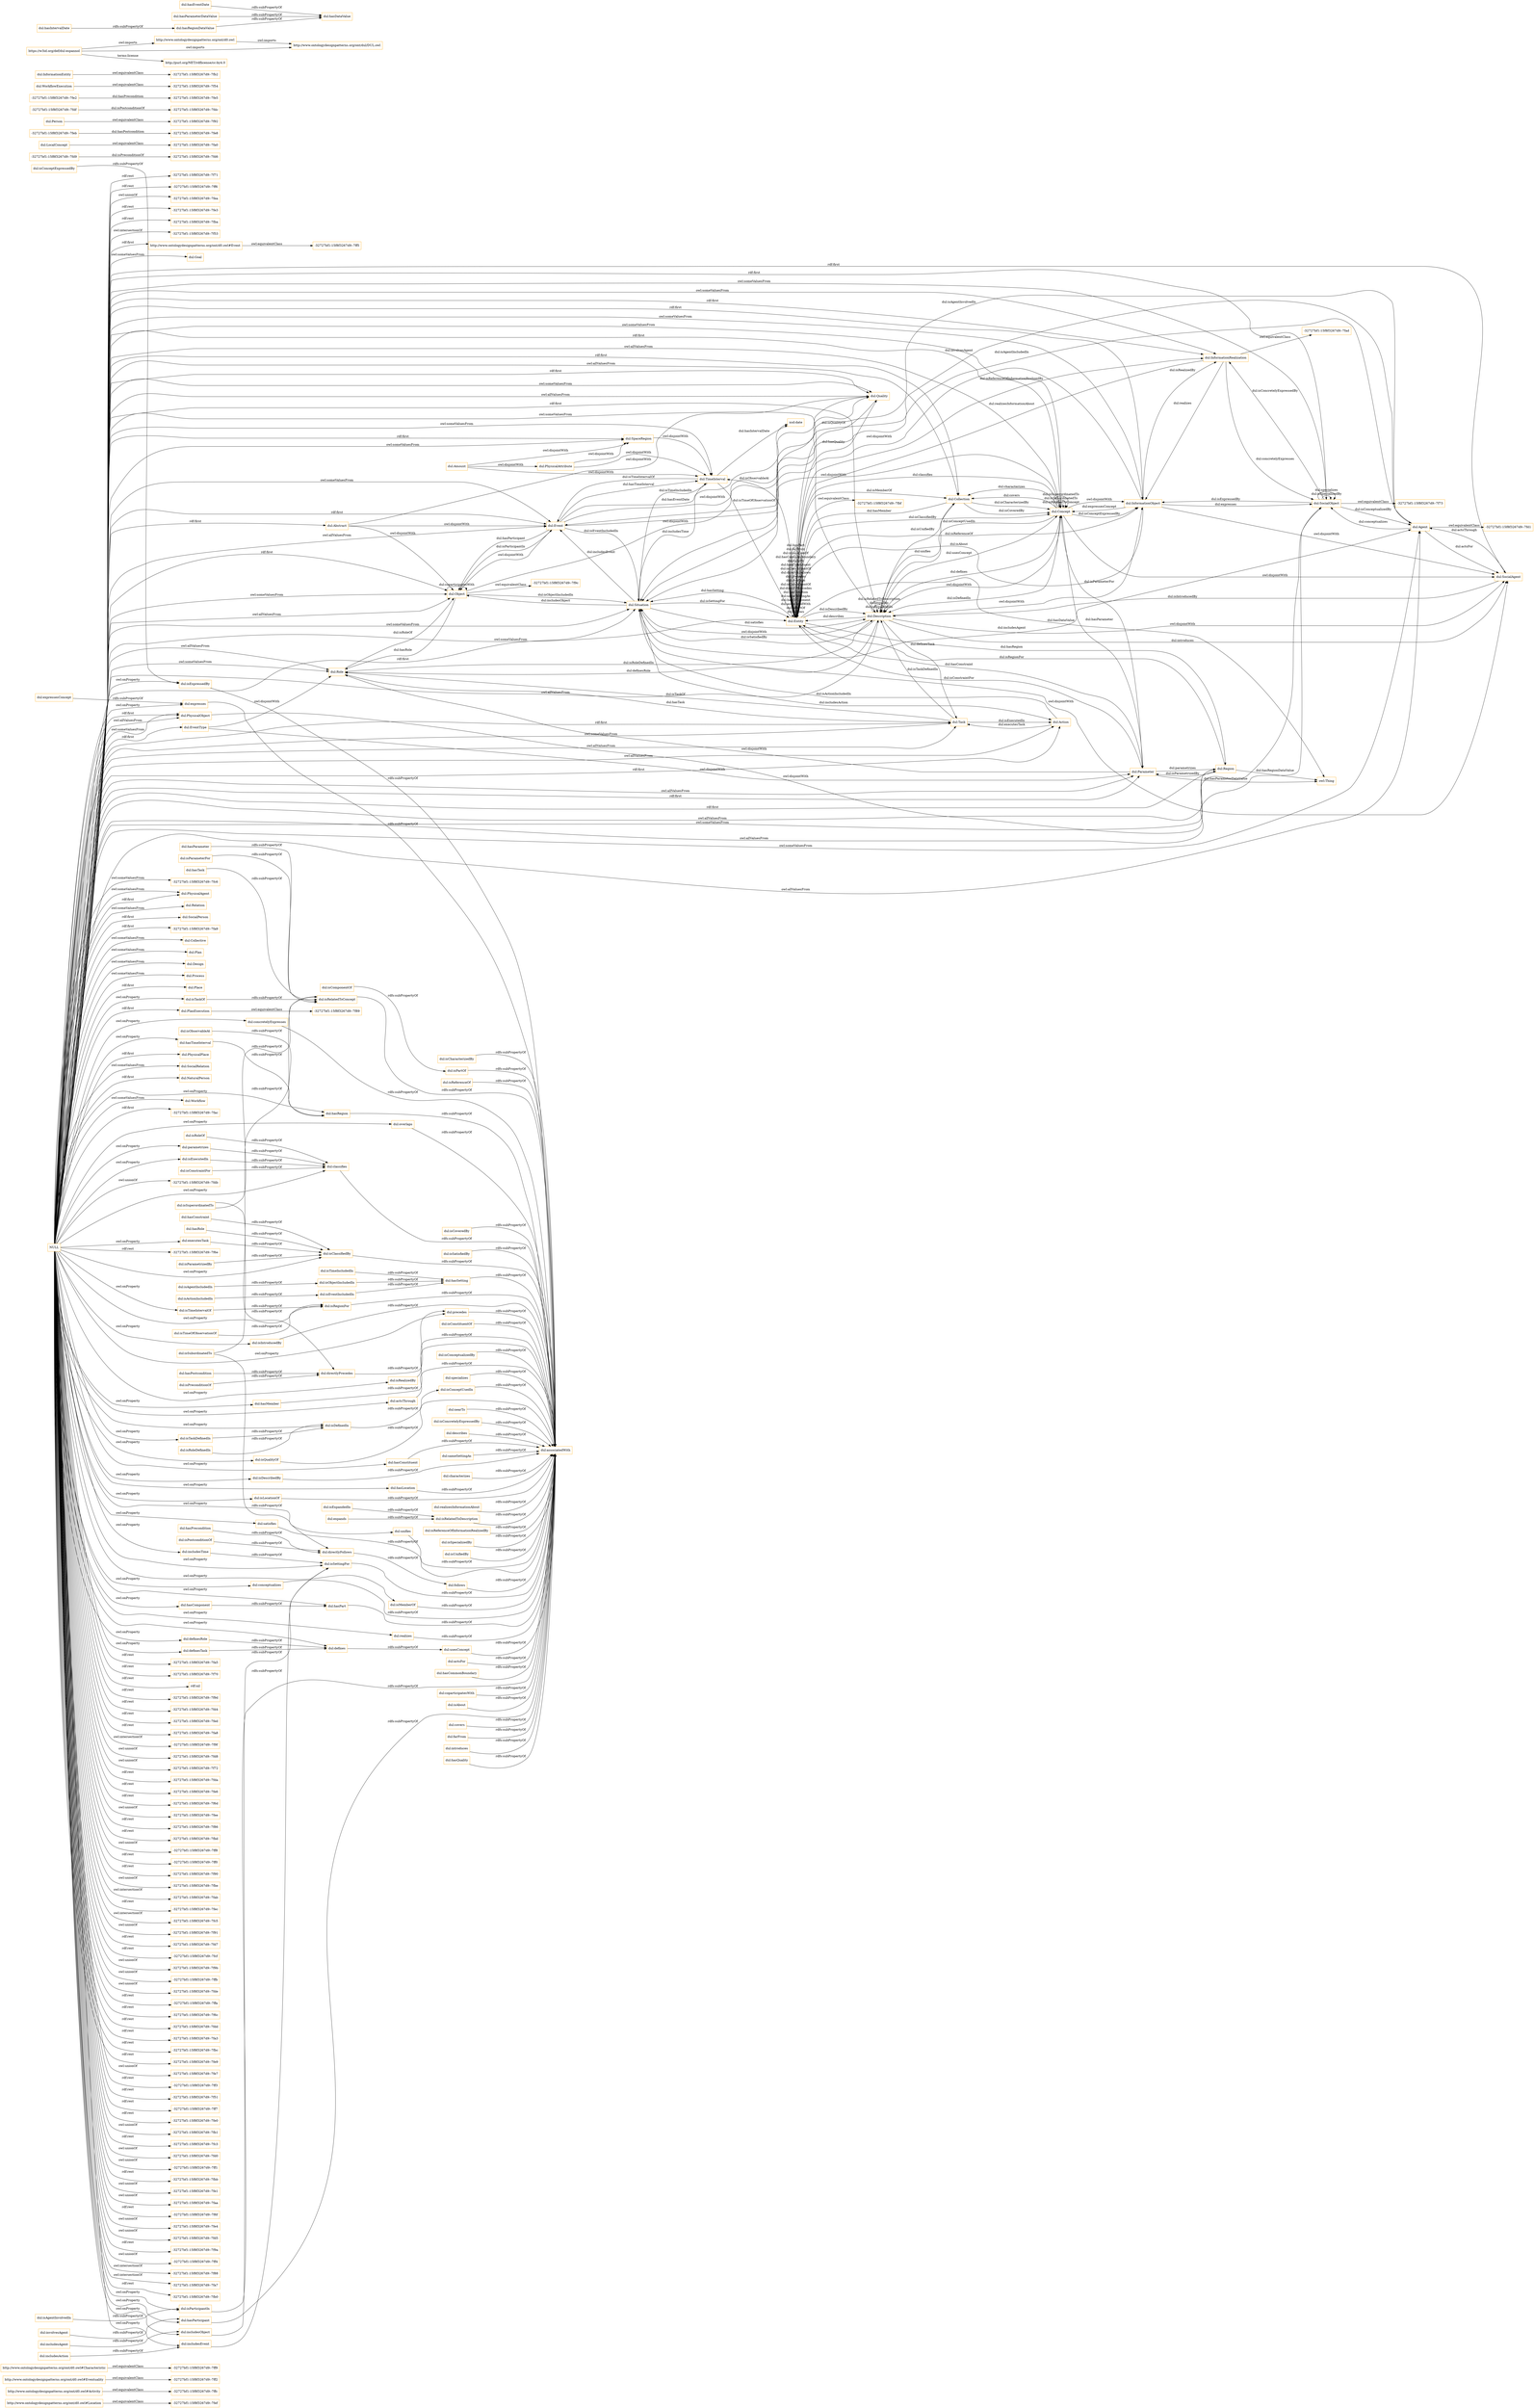 digraph ar2dtool_diagram { 
rankdir=LR;
size="1501"
node [shape = rectangle, color="orange"]; "http://www.ontologydesignpatterns.org/ont/d0.owl#Location" "-32727bf1:15f8f3267d9:-7ffc" "-32727bf1:15f8f3267d9:-7ff2" "-32727bf1:15f8f3267d9:-7ff9" "http://www.ontologydesignpatterns.org/ont/d0.owl#Activity" "http://www.ontologydesignpatterns.org/ont/d0.owl#Eventuality" "-32727bf1:15f8f3267d9:-7ff5" "http://www.ontologydesignpatterns.org/ont/d0.owl#Characteristic" "http://www.ontologydesignpatterns.org/ont/d0.owl#Event" "-32727bf1:15f8f3267d9:-7fef" "dul:Goal" "dul:EventType" "dul:Object" "-32727bf1:15f8f3267d9:-7fc6" "-32727bf1:15f8f3267d9:-7fd9" "dul:Description" "dul:PhysicalAgent" "-32727bf1:15f8f3267d9:-7f73" "-32727bf1:15f8f3267d9:-7f9c" "dul:Relation" "dul:Role" "dul:Entity" "dul:Situation" "-32727bf1:15f8f3267d9:-7fa0" "dul:Abstract" "-32727bf1:15f8f3267d9:-7fe8" "dul:SocialPerson" "-32727bf1:15f8f3267d9:-7fa9" "dul:Collective" "dul:Amount" "dul:Plan" "dul:Design" "-32727bf1:15f8f3267d9:-7fd6" "dul:Process" "dul:Task" "dul:Place" "dul:Quality" "dul:Action" "dul:SocialAgent" "dul:PlanExecution" "-32727bf1:15f8f3267d9:-7f92" "dul:Agent" "-32727bf1:15f8f3267d9:-7fdf" "-32727bf1:15f8f3267d9:-7fe5" "dul:Parameter" "dul:WorkflowExecution" "dul:SocialObject" "dul:PhysicalPlace" "dul:Concept" "dul:SocialRelation" "dul:Event" "dul:TimeInterval" "-32727bf1:15f8f3267d9:-7f54" "dul:Person" "dul:SpaceRegion" "dul:PhysicalObject" "-32727bf1:15f8f3267d9:-7feb" "-32727bf1:15f8f3267d9:-7fd1" "owl:Thing" "dul:InformationRealization" "dul:PhysicalAttribute" "dul:NaturalPerson" "-32727bf1:15f8f3267d9:-7f89" "-32727bf1:15f8f3267d9:-7fad" "dul:Workflow" "dul:InformationObject" "-32727bf1:15f8f3267d9:-7fbf" "dul:Collection" "dul:Region" "dul:InformationEntity" "-32727bf1:15f8f3267d9:-7fe2" "-32727bf1:15f8f3267d9:-7fac" "-32727bf1:15f8f3267d9:-7fb2" "dul:LocalConcept" "-32727bf1:15f8f3267d9:-7fdc" ; /*classes style*/
	"dul:isRelatedToConcept" -> "dul:associatedWith" [ label = "rdfs:subPropertyOf" ];
	"dul:concretelyExpresses" -> "dul:associatedWith" [ label = "rdfs:subPropertyOf" ];
	"dul:hasRegion" -> "dul:associatedWith" [ label = "rdfs:subPropertyOf" ];
	"dul:includesEvent" -> "dul:isSettingFor" [ label = "rdfs:subPropertyOf" ];
	"dul:overlaps" -> "dul:associatedWith" [ label = "rdfs:subPropertyOf" ];
	"dul:isConstraintFor" -> "dul:classifies" [ label = "rdfs:subPropertyOf" ];
	"dul:isRegionFor" -> "dul:associatedWith" [ label = "rdfs:subPropertyOf" ];
	"dul:isCoveredBy" -> "dul:associatedWith" [ label = "rdfs:subPropertyOf" ];
	"dul:PhysicalAttribute" -> "dul:TimeInterval" [ label = "owl:disjointWith" ];
	"dul:PhysicalAttribute" -> "dul:SpaceRegion" [ label = "owl:disjointWith" ];
	"dul:hasConstraint" -> "dul:isClassifiedBy" [ label = "rdfs:subPropertyOf" ];
	"dul:isSettingFor" -> "dul:associatedWith" [ label = "rdfs:subPropertyOf" ];
	"dul:isSatisfiedBy" -> "dul:associatedWith" [ label = "rdfs:subPropertyOf" ];
	"dul:isIntroducedBy" -> "dul:associatedWith" [ label = "rdfs:subPropertyOf" ];
	"dul:Description" -> "dul:SocialAgent" [ label = "owl:disjointWith" ];
	"dul:Description" -> "dul:Situation" [ label = "owl:disjointWith" ];
	"dul:Description" -> "dul:InformationObject" [ label = "owl:disjointWith" ];
	"dul:Concept" -> "dul:InformationObject" [ label = "owl:disjointWith" ];
	"dul:Concept" -> "dul:Description" [ label = "owl:disjointWith" ];
	"dul:Concept" -> "dul:Situation" [ label = "owl:disjointWith" ];
	"dul:Concept" -> "dul:SocialAgent" [ label = "owl:disjointWith" ];
	"dul:Object" -> "dul:Quality" [ label = "owl:disjointWith" ];
	"dul:Object" -> "-32727bf1:15f8f3267d9:-7f9c" [ label = "owl:equivalentClass" ];
	"dul:isConceptExpressedBy" -> "dul:isExpressedBy" [ label = "rdfs:subPropertyOf" ];
	"dul:isParameterFor" -> "dul:isRelatedToConcept" [ label = "rdfs:subPropertyOf" ];
	"dul:isRealizedBy" -> "dul:associatedWith" [ label = "rdfs:subPropertyOf" ];
	"dul:isRoleOf" -> "dul:classifies" [ label = "rdfs:subPropertyOf" ];
	"http://www.ontologydesignpatterns.org/ont/d0.owl" -> "http://www.ontologydesignpatterns.org/ont/dul/DUL.owl" [ label = "owl:imports" ];
	"dul:hasMember" -> "dul:associatedWith" [ label = "rdfs:subPropertyOf" ];
	"dul:expresses" -> "dul:associatedWith" [ label = "rdfs:subPropertyOf" ];
	"dul:includesAction" -> "dul:includesEvent" [ label = "rdfs:subPropertyOf" ];
	"dul:isRoleDefinedIn" -> "dul:isDefinedIn" [ label = "rdfs:subPropertyOf" ];
	"dul:isActionIncludedIn" -> "dul:isEventIncludedIn" [ label = "rdfs:subPropertyOf" ];
	"dul:InformationObject" -> "dul:SocialAgent" [ label = "owl:disjointWith" ];
	"dul:InformationObject" -> "dul:Situation" [ label = "owl:disjointWith" ];
	"dul:hasPostcondition" -> "dul:directlyPrecedes" [ label = "rdfs:subPropertyOf" ];
	"dul:WorkflowExecution" -> "-32727bf1:15f8f3267d9:-7f54" [ label = "owl:equivalentClass" ];
	"dul:isConstituentOf" -> "dul:associatedWith" [ label = "rdfs:subPropertyOf" ];
	"dul:SocialObject" -> "-32727bf1:15f8f3267d9:-7f73" [ label = "owl:equivalentClass" ];
	"dul:actsThrough" -> "dul:associatedWith" [ label = "rdfs:subPropertyOf" ];
	"http://www.ontologydesignpatterns.org/ont/d0.owl#Event" -> "-32727bf1:15f8f3267d9:-7ff5" [ label = "owl:equivalentClass" ];
	"dul:isEventIncludedIn" -> "dul:hasSetting" [ label = "rdfs:subPropertyOf" ];
	"dul:Parameter" -> "dul:Role" [ label = "owl:disjointWith" ];
	"dul:InformationRealization" -> "-32727bf1:15f8f3267d9:-7fad" [ label = "owl:equivalentClass" ];
	"dul:isConceptualizedBy" -> "dul:associatedWith" [ label = "rdfs:subPropertyOf" ];
	"dul:precedes" -> "dul:associatedWith" [ label = "rdfs:subPropertyOf" ];
	"dul:isPreconditionOf" -> "dul:directlyPrecedes" [ label = "rdfs:subPropertyOf" ];
	"dul:specializes" -> "dul:associatedWith" [ label = "rdfs:subPropertyOf" ];
	"dul:isDefinedIn" -> "dul:isConceptUsedIn" [ label = "rdfs:subPropertyOf" ];
	"dul:nearTo" -> "dul:associatedWith" [ label = "rdfs:subPropertyOf" ];
	"dul:Event" -> "dul:Quality" [ label = "owl:disjointWith" ];
	"dul:Event" -> "dul:Object" [ label = "owl:disjointWith" ];
	"dul:hasRole" -> "dul:isClassifiedBy" [ label = "rdfs:subPropertyOf" ];
	"dul:isExpressedBy" -> "dul:associatedWith" [ label = "rdfs:subPropertyOf" ];
	"dul:PhysicalObject" -> "dul:SocialObject" [ label = "owl:disjointWith" ];
	"dul:isConcretelyExpressedBy" -> "dul:associatedWith" [ label = "rdfs:subPropertyOf" ];
	"dul:describes" -> "dul:associatedWith" [ label = "rdfs:subPropertyOf" ];
	"dul:isQualityOf" -> "dul:associatedWith" [ label = "rdfs:subPropertyOf" ];
	"dul:sameSettingAs" -> "dul:associatedWith" [ label = "rdfs:subPropertyOf" ];
	"dul:hasConstituent" -> "dul:associatedWith" [ label = "rdfs:subPropertyOf" ];
	"dul:Situation" -> "dul:SocialAgent" [ label = "owl:disjointWith" ];
	"dul:characterizes" -> "dul:associatedWith" [ label = "rdfs:subPropertyOf" ];
	"dul:EventType" -> "dul:Role" [ label = "owl:disjointWith" ];
	"dul:EventType" -> "dul:Parameter" [ label = "owl:disjointWith" ];
	"dul:hasTask" -> "dul:isRelatedToConcept" [ label = "rdfs:subPropertyOf" ];
	"dul:directlyPrecedes" -> "dul:precedes" [ label = "rdfs:subPropertyOf" ];
	"dul:isTaskOf" -> "dul:isRelatedToConcept" [ label = "rdfs:subPropertyOf" ];
	"dul:isDescribedBy" -> "dul:associatedWith" [ label = "rdfs:subPropertyOf" ];
	"http://www.ontologydesignpatterns.org/ont/d0.owl#Eventuality" -> "-32727bf1:15f8f3267d9:-7ff2" [ label = "owl:equivalentClass" ];
	"dul:isParticipantIn" -> "dul:associatedWith" [ label = "rdfs:subPropertyOf" ];
	"http://www.ontologydesignpatterns.org/ont/d0.owl#Characteristic" -> "-32727bf1:15f8f3267d9:-7ff9" [ label = "owl:equivalentClass" ];
	"dul:realizesInformationAbout" -> "dul:associatedWith" [ label = "rdfs:subPropertyOf" ];
	"dul:isSuperordinatedTo" -> "dul:isRelatedToConcept" [ label = "rdfs:subPropertyOf" ];
	"dul:isSuperordinatedTo" -> "dul:directlyPrecedes" [ label = "rdfs:subPropertyOf" ];
	"dul:isRelatedToDescription" -> "dul:associatedWith" [ label = "rdfs:subPropertyOf" ];
	"dul:Person" -> "-32727bf1:15f8f3267d9:-7f92" [ label = "owl:equivalentClass" ];
	"dul:isReferenceOfInformationRealizedBy" -> "dul:associatedWith" [ label = "rdfs:subPropertyOf" ];
	"dul:isSpecializedBy" -> "dul:associatedWith" [ label = "rdfs:subPropertyOf" ];
	"dul:isUnifiedBy" -> "dul:associatedWith" [ label = "rdfs:subPropertyOf" ];
	"dul:hasSetting" -> "dul:associatedWith" [ label = "rdfs:subPropertyOf" ];
	"dul:involvesAgent" -> "dul:hasParticipant" [ label = "rdfs:subPropertyOf" ];
	"dul:isTimeIncludedIn" -> "dul:hasSetting" [ label = "rdfs:subPropertyOf" ];
	"dul:isPostconditionOf" -> "dul:directlyFollows" [ label = "rdfs:subPropertyOf" ];
	"dul:PlanExecution" -> "-32727bf1:15f8f3267d9:-7f89" [ label = "owl:equivalentClass" ];
	"NULL" -> "dul:Parameter" [ label = "owl:allValuesFrom" ];
	"NULL" -> "-32727bf1:15f8f3267d9:-7fa5" [ label = "rdf:rest" ];
	"NULL" -> "dul:Situation" [ label = "owl:someValuesFrom" ];
	"NULL" -> "-32727bf1:15f8f3267d9:-7f70" [ label = "rdf:rest" ];
	"NULL" -> "dul:Parameter" [ label = "rdf:first" ];
	"NULL" -> "rdf:nil" [ label = "rdf:rest" ];
	"NULL" -> "dul:InformationObject" [ label = "rdf:first" ];
	"NULL" -> "dul:concretelyExpresses" [ label = "owl:onProperty" ];
	"NULL" -> "dul:PhysicalObject" [ label = "owl:allValuesFrom" ];
	"NULL" -> "dul:isTaskOf" [ label = "owl:onProperty" ];
	"NULL" -> "-32727bf1:15f8f3267d9:-7f9d" [ label = "rdf:rest" ];
	"NULL" -> "dul:Task" [ label = "owl:allValuesFrom" ];
	"NULL" -> "-32727bf1:15f8f3267d9:-7fd4" [ label = "rdf:rest" ];
	"NULL" -> "-32727bf1:15f8f3267d9:-7fed" [ label = "rdf:rest" ];
	"NULL" -> "dul:Region" [ label = "owl:allValuesFrom" ];
	"NULL" -> "dul:isParticipantIn" [ label = "owl:onProperty" ];
	"NULL" -> "dul:PlanExecution" [ label = "rdf:first" ];
	"NULL" -> "-32727bf1:15f8f3267d9:-7fa8" [ label = "rdf:rest" ];
	"NULL" -> "-32727bf1:15f8f3267d9:-7f9f" [ label = "owl:intersectionOf" ];
	"NULL" -> "-32727bf1:15f8f3267d9:-7fd8" [ label = "owl:unionOf" ];
	"NULL" -> "dul:Agent" [ label = "owl:someValuesFrom" ];
	"NULL" -> "-32727bf1:15f8f3267d9:-7f72" [ label = "owl:unionOf" ];
	"NULL" -> "dul:isTaskDefinedIn" [ label = "owl:onProperty" ];
	"NULL" -> "dul:definesRole" [ label = "owl:onProperty" ];
	"NULL" -> "dul:overlaps" [ label = "owl:onProperty" ];
	"NULL" -> "dul:PhysicalAgent" [ label = "rdf:first" ];
	"NULL" -> "dul:hasLocation" [ label = "owl:onProperty" ];
	"NULL" -> "dul:Plan" [ label = "owl:someValuesFrom" ];
	"NULL" -> "dul:Workflow" [ label = "owl:someValuesFrom" ];
	"NULL" -> "dul:Collection" [ label = "owl:allValuesFrom" ];
	"NULL" -> "-32727bf1:15f8f3267d9:-7fda" [ label = "rdf:rest" ];
	"NULL" -> "dul:definesTask" [ label = "owl:onProperty" ];
	"NULL" -> "-32727bf1:15f8f3267d9:-7fe6" [ label = "rdf:rest" ];
	"NULL" -> "dul:Collective" [ label = "owl:someValuesFrom" ];
	"NULL" -> "dul:parametrizes" [ label = "owl:onProperty" ];
	"NULL" -> "dul:isLocationOf" [ label = "owl:onProperty" ];
	"NULL" -> "-32727bf1:15f8f3267d9:-7f6d" [ label = "rdf:rest" ];
	"NULL" -> "dul:Place" [ label = "rdf:first" ];
	"NULL" -> "-32727bf1:15f8f3267d9:-7fee" [ label = "owl:unionOf" ];
	"NULL" -> "-32727bf1:15f8f3267d9:-7f86" [ label = "rdf:rest" ];
	"NULL" -> "-32727bf1:15f8f3267d9:-7fbd" [ label = "rdf:rest" ];
	"NULL" -> "dul:Situation" [ label = "rdf:first" ];
	"NULL" -> "dul:SocialObject" [ label = "owl:allValuesFrom" ];
	"NULL" -> "-32727bf1:15f8f3267d9:-7ff8" [ label = "owl:unionOf" ];
	"NULL" -> "dul:NaturalPerson" [ label = "rdf:first" ];
	"NULL" -> "-32727bf1:15f8f3267d9:-7ff0" [ label = "rdf:rest" ];
	"NULL" -> "dul:isExpressedBy" [ label = "owl:onProperty" ];
	"NULL" -> "dul:SocialObject" [ label = "rdf:first" ];
	"NULL" -> "dul:Event" [ label = "rdf:first" ];
	"NULL" -> "dul:Quality" [ label = "owl:someValuesFrom" ];
	"NULL" -> "-32727bf1:15f8f3267d9:-7f90" [ label = "rdf:rest" ];
	"NULL" -> "-32727bf1:15f8f3267d9:-7fbe" [ label = "owl:unionOf" ];
	"NULL" -> "dul:Relation" [ label = "owl:someValuesFrom" ];
	"NULL" -> "-32727bf1:15f8f3267d9:-7fab" [ label = "owl:intersectionOf" ];
	"NULL" -> "dul:Role" [ label = "owl:allValuesFrom" ];
	"NULL" -> "-32727bf1:15f8f3267d9:-7fec" [ label = "rdf:rest" ];
	"NULL" -> "-32727bf1:15f8f3267d9:-7fc5" [ label = "owl:intersectionOf" ];
	"NULL" -> "dul:Action" [ label = "owl:allValuesFrom" ];
	"NULL" -> "dul:InformationRealization" [ label = "rdf:first" ];
	"NULL" -> "dul:Description" [ label = "owl:someValuesFrom" ];
	"NULL" -> "dul:SocialObject" [ label = "owl:someValuesFrom" ];
	"NULL" -> "-32727bf1:15f8f3267d9:-7f91" [ label = "owl:unionOf" ];
	"NULL" -> "-32727bf1:15f8f3267d9:-7fd7" [ label = "rdf:rest" ];
	"NULL" -> "-32727bf1:15f8f3267d9:-7fcf" [ label = "rdf:rest" ];
	"NULL" -> "-32727bf1:15f8f3267d9:-7f9b" [ label = "owl:unionOf" ];
	"NULL" -> "-32727bf1:15f8f3267d9:-7ffb" [ label = "owl:unionOf" ];
	"NULL" -> "dul:SocialRelation" [ label = "owl:someValuesFrom" ];
	"NULL" -> "dul:executesTask" [ label = "owl:onProperty" ];
	"NULL" -> "-32727bf1:15f8f3267d9:-7fde" [ label = "owl:unionOf" ];
	"NULL" -> "dul:includesObject" [ label = "owl:onProperty" ];
	"NULL" -> "-32727bf1:15f8f3267d9:-7ffa" [ label = "rdf:rest" ];
	"NULL" -> "dul:Abstract" [ label = "rdf:first" ];
	"NULL" -> "dul:Object" [ label = "owl:allValuesFrom" ];
	"NULL" -> "dul:hasComponent" [ label = "owl:onProperty" ];
	"NULL" -> "dul:unifies" [ label = "owl:onProperty" ];
	"NULL" -> "dul:defines" [ label = "owl:onProperty" ];
	"NULL" -> "dul:Task" [ label = "rdf:first" ];
	"NULL" -> "-32727bf1:15f8f3267d9:-7f6c" [ label = "rdf:rest" ];
	"NULL" -> "-32727bf1:15f8f3267d9:-7fdd" [ label = "rdf:rest" ];
	"NULL" -> "-32727bf1:15f8f3267d9:-7fa3" [ label = "rdf:rest" ];
	"NULL" -> "-32727bf1:15f8f3267d9:-7fbc" [ label = "rdf:rest" ];
	"NULL" -> "dul:Quality" [ label = "owl:allValuesFrom" ];
	"NULL" -> "dul:isDescribedBy" [ label = "owl:onProperty" ];
	"NULL" -> "-32727bf1:15f8f3267d9:-7fe9" [ label = "rdf:rest" ];
	"NULL" -> "dul:hasRegion" [ label = "owl:onProperty" ];
	"NULL" -> "dul:TimeInterval" [ label = "owl:someValuesFrom" ];
	"NULL" -> "-32727bf1:15f8f3267d9:-7fe7" [ label = "owl:unionOf" ];
	"NULL" -> "dul:expresses" [ label = "owl:onProperty" ];
	"NULL" -> "-32727bf1:15f8f3267d9:-7ff3" [ label = "rdf:rest" ];
	"NULL" -> "dul:Description" [ label = "owl:allValuesFrom" ];
	"NULL" -> "-32727bf1:15f8f3267d9:-7fc6" [ label = "owl:someValuesFrom" ];
	"NULL" -> "dul:Design" [ label = "owl:someValuesFrom" ];
	"NULL" -> "dul:satisfies" [ label = "owl:onProperty" ];
	"NULL" -> "dul:Concept" [ label = "rdf:first" ];
	"NULL" -> "dul:SocialPerson" [ label = "rdf:first" ];
	"NULL" -> "dul:PhysicalAgent" [ label = "owl:someValuesFrom" ];
	"NULL" -> "dul:Quality" [ label = "rdf:first" ];
	"NULL" -> "dul:hasConstituent" [ label = "owl:onProperty" ];
	"NULL" -> "-32727bf1:15f8f3267d9:-7f51" [ label = "rdf:rest" ];
	"NULL" -> "dul:Concept" [ label = "owl:allValuesFrom" ];
	"NULL" -> "-32727bf1:15f8f3267d9:-7ff7" [ label = "rdf:rest" ];
	"NULL" -> "-32727bf1:15f8f3267d9:-7fa9" [ label = "rdf:first" ];
	"NULL" -> "dul:hasParticipant" [ label = "owl:onProperty" ];
	"NULL" -> "dul:includesEvent" [ label = "owl:onProperty" ];
	"NULL" -> "dul:includesTime" [ label = "owl:onProperty" ];
	"NULL" -> "-32727bf1:15f8f3267d9:-7fe0" [ label = "rdf:rest" ];
	"NULL" -> "dul:Object" [ label = "rdf:first" ];
	"NULL" -> "dul:isMemberOf" [ label = "owl:onProperty" ];
	"NULL" -> "-32727bf1:15f8f3267d9:-7fb1" [ label = "owl:unionOf" ];
	"NULL" -> "dul:isQualityOf" [ label = "owl:onProperty" ];
	"NULL" -> "dul:Task" [ label = "owl:someValuesFrom" ];
	"NULL" -> "dul:Action" [ label = "rdf:first" ];
	"NULL" -> "-32727bf1:15f8f3267d9:-7fc3" [ label = "rdf:rest" ];
	"NULL" -> "dul:InformationObject" [ label = "owl:someValuesFrom" ];
	"NULL" -> "-32727bf1:15f8f3267d9:-7fd0" [ label = "owl:unionOf" ];
	"NULL" -> "dul:Region" [ label = "owl:someValuesFrom" ];
	"NULL" -> "dul:isDefinedIn" [ label = "owl:onProperty" ];
	"NULL" -> "-32727bf1:15f8f3267d9:-7ff1" [ label = "owl:unionOf" ];
	"NULL" -> "-32727bf1:15f8f3267d9:-7fbb" [ label = "rdf:rest" ];
	"NULL" -> "dul:isTimeIntervalOf" [ label = "owl:onProperty" ];
	"NULL" -> "-32727bf1:15f8f3267d9:-7fe1" [ label = "owl:unionOf" ];
	"NULL" -> "-32727bf1:15f8f3267d9:-7faa" [ label = "owl:unionOf" ];
	"NULL" -> "http://www.ontologydesignpatterns.org/ont/d0.owl#Event" [ label = "rdf:first" ];
	"NULL" -> "dul:Region" [ label = "rdf:first" ];
	"NULL" -> "-32727bf1:15f8f3267d9:-7f6f" [ label = "rdf:rest" ];
	"NULL" -> "-32727bf1:15f8f3267d9:-7fe4" [ label = "owl:unionOf" ];
	"NULL" -> "-32727bf1:15f8f3267d9:-7fd5" [ label = "owl:unionOf" ];
	"NULL" -> "dul:PhysicalObject" [ label = "owl:someValuesFrom" ];
	"NULL" -> "dul:Object" [ label = "owl:someValuesFrom" ];
	"NULL" -> "dul:actsThrough" [ label = "owl:onProperty" ];
	"NULL" -> "-32727bf1:15f8f3267d9:-7f9a" [ label = "rdf:rest" ];
	"NULL" -> "-32727bf1:15f8f3267d9:-7ff4" [ label = "owl:unionOf" ];
	"NULL" -> "dul:PhysicalPlace" [ label = "rdf:first" ];
	"NULL" -> "dul:isRegionFor" [ label = "owl:onProperty" ];
	"NULL" -> "dul:conceptualizes" [ label = "owl:onProperty" ];
	"NULL" -> "dul:EventType" [ label = "rdf:first" ];
	"NULL" -> "dul:hasTimeInterval" [ label = "owl:onProperty" ];
	"NULL" -> "-32727bf1:15f8f3267d9:-7f88" [ label = "owl:intersectionOf" ];
	"NULL" -> "-32727bf1:15f8f3267d9:-7fa7" [ label = "owl:intersectionOf" ];
	"NULL" -> "dul:InformationRealization" [ label = "owl:someValuesFrom" ];
	"NULL" -> "-32727bf1:15f8f3267d9:-7fb0" [ label = "rdf:rest" ];
	"NULL" -> "-32727bf1:15f8f3267d9:-7f71" [ label = "rdf:rest" ];
	"NULL" -> "dul:SpaceRegion" [ label = "rdf:first" ];
	"NULL" -> "-32727bf1:15f8f3267d9:-7ff6" [ label = "rdf:rest" ];
	"NULL" -> "dul:hasPart" [ label = "owl:onProperty" ];
	"NULL" -> "-32727bf1:15f8f3267d9:-7fac" [ label = "rdf:first" ];
	"NULL" -> "dul:classifies" [ label = "owl:onProperty" ];
	"NULL" -> "dul:isRealizedBy" [ label = "owl:onProperty" ];
	"NULL" -> "dul:Agent" [ label = "owl:allValuesFrom" ];
	"NULL" -> "dul:Event" [ label = "owl:allValuesFrom" ];
	"NULL" -> "dul:Goal" [ label = "owl:someValuesFrom" ];
	"NULL" -> "dul:precedes" [ label = "owl:onProperty" ];
	"NULL" -> "-32727bf1:15f8f3267d9:-7fea" [ label = "owl:unionOf" ];
	"NULL" -> "dul:Collection" [ label = "rdf:first" ];
	"NULL" -> "dul:Role" [ label = "owl:someValuesFrom" ];
	"NULL" -> "dul:isClassifiedBy" [ label = "owl:onProperty" ];
	"NULL" -> "dul:SocialAgent" [ label = "rdf:first" ];
	"NULL" -> "dul:hasMember" [ label = "owl:onProperty" ];
	"NULL" -> "dul:isIntroducedBy" [ label = "owl:onProperty" ];
	"NULL" -> "dul:isExecutedIn" [ label = "owl:onProperty" ];
	"NULL" -> "dul:PhysicalObject" [ label = "rdf:first" ];
	"NULL" -> "dul:Event" [ label = "owl:someValuesFrom" ];
	"NULL" -> "dul:Process" [ label = "owl:someValuesFrom" ];
	"NULL" -> "-32727bf1:15f8f3267d9:-7fe3" [ label = "rdf:rest" ];
	"NULL" -> "dul:SpaceRegion" [ label = "owl:someValuesFrom" ];
	"NULL" -> "dul:Entity" [ label = "owl:someValuesFrom" ];
	"NULL" -> "dul:Description" [ label = "rdf:first" ];
	"NULL" -> "dul:isSettingFor" [ label = "owl:onProperty" ];
	"NULL" -> "-32727bf1:15f8f3267d9:-7fba" [ label = "rdf:rest" ];
	"NULL" -> "-32727bf1:15f8f3267d9:-7f53" [ label = "owl:intersectionOf" ];
	"NULL" -> "-32727bf1:15f8f3267d9:-7fdb" [ label = "owl:unionOf" ];
	"NULL" -> "dul:Concept" [ label = "owl:someValuesFrom" ];
	"NULL" -> "-32727bf1:15f8f3267d9:-7f6e" [ label = "rdf:rest" ];
	"NULL" -> "dul:realizes" [ label = "owl:onProperty" ];
	"dul:includesObject" -> "dul:isSettingFor" [ label = "rdfs:subPropertyOf" ];
	"dul:expressesConcept" -> "dul:expresses" [ label = "rdfs:subPropertyOf" ];
	"dul:executesTask" -> "dul:isClassifiedBy" [ label = "rdfs:subPropertyOf" ];
	"dul:LocalConcept" -> "-32727bf1:15f8f3267d9:-7fa0" [ label = "owl:equivalentClass" ];
	"dul:isAgentIncludedIn" -> "dul:isObjectIncludedIn" [ label = "rdfs:subPropertyOf" ];
	"dul:expands" -> "dul:isRelatedToDescription" [ label = "rdfs:subPropertyOf" ];
	"dul:includesAgent" -> "dul:includesObject" [ label = "rdfs:subPropertyOf" ];
	"dul:classifies" -> "dul:associatedWith" [ label = "rdfs:subPropertyOf" ];
	"dul:actsFor" -> "dul:associatedWith" [ label = "rdfs:subPropertyOf" ];
	"http://www.ontologydesignpatterns.org/ont/d0.owl#Activity" -> "-32727bf1:15f8f3267d9:-7ffc" [ label = "owl:equivalentClass" ];
	"dul:isObjectIncludedIn" -> "dul:hasSetting" [ label = "rdfs:subPropertyOf" ];
	"dul:hasPrecondition" -> "dul:directlyFollows" [ label = "rdfs:subPropertyOf" ];
	"dul:Entity" -> "-32727bf1:15f8f3267d9:-7fbf" [ label = "owl:equivalentClass" ];
	"dul:isMemberOf" -> "dul:associatedWith" [ label = "rdfs:subPropertyOf" ];
	"dul:hasCommonBoundary" -> "dul:associatedWith" [ label = "rdfs:subPropertyOf" ];
	"dul:realizes" -> "dul:associatedWith" [ label = "rdfs:subPropertyOf" ];
	"dul:directlyFollows" -> "dul:follows" [ label = "rdfs:subPropertyOf" ];
	"dul:isExecutedIn" -> "dul:classifies" [ label = "rdfs:subPropertyOf" ];
	"dul:follows" -> "dul:associatedWith" [ label = "rdfs:subPropertyOf" ];
	"dul:hasRegionDataValue" -> "dul:hasDataValue" [ label = "rdfs:subPropertyOf" ];
	"dul:coparticipatesWith" -> "dul:associatedWith" [ label = "rdfs:subPropertyOf" ];
	"dul:isAbout" -> "dul:associatedWith" [ label = "rdfs:subPropertyOf" ];
	"dul:hasLocation" -> "dul:associatedWith" [ label = "rdfs:subPropertyOf" ];
	"dul:conceptualizes" -> "dul:associatedWith" [ label = "rdfs:subPropertyOf" ];
	"dul:isTaskDefinedIn" -> "dul:isDefinedIn" [ label = "rdfs:subPropertyOf" ];
	"dul:defines" -> "dul:usesConcept" [ label = "rdfs:subPropertyOf" ];
	"dul:hasPart" -> "dul:associatedWith" [ label = "rdfs:subPropertyOf" ];
	"dul:isTimeIntervalOf" -> "dul:isRegionFor" [ label = "rdfs:subPropertyOf" ];
	"http://www.ontologydesignpatterns.org/ont/d0.owl#Location" -> "-32727bf1:15f8f3267d9:-7fef" [ label = "owl:equivalentClass" ];
	"dul:hasParticipant" -> "dul:associatedWith" [ label = "rdfs:subPropertyOf" ];
	"dul:covers" -> "dul:associatedWith" [ label = "rdfs:subPropertyOf" ];
	"dul:hasIntervalDate" -> "dul:hasRegionDataValue" [ label = "rdfs:subPropertyOf" ];
	"dul:includesTime" -> "dul:isSettingFor" [ label = "rdfs:subPropertyOf" ];
	"dul:InformationEntity" -> "-32727bf1:15f8f3267d9:-7fb2" [ label = "owl:equivalentClass" ];
	"dul:farFrom" -> "dul:associatedWith" [ label = "rdfs:subPropertyOf" ];
	"dul:hasComponent" -> "dul:hasPart" [ label = "rdfs:subPropertyOf" ];
	"dul:usesConcept" -> "dul:associatedWith" [ label = "rdfs:subPropertyOf" ];
	"dul:isLocationOf" -> "dul:associatedWith" [ label = "rdfs:subPropertyOf" ];
	"dul:hasEventDate" -> "dul:hasDataValue" [ label = "rdfs:subPropertyOf" ];
	"dul:hasTimeInterval" -> "dul:hasRegion" [ label = "rdfs:subPropertyOf" ];
	"dul:introduces" -> "dul:associatedWith" [ label = "rdfs:subPropertyOf" ];
	"dul:satisfies" -> "dul:associatedWith" [ label = "rdfs:subPropertyOf" ];
	"dul:Abstract" -> "dul:Quality" [ label = "owl:disjointWith" ];
	"dul:Abstract" -> "dul:Object" [ label = "owl:disjointWith" ];
	"dul:Abstract" -> "dul:Event" [ label = "owl:disjointWith" ];
	"dul:definesRole" -> "dul:defines" [ label = "rdfs:subPropertyOf" ];
	"dul:isAgentInvolvedIn" -> "dul:isParticipantIn" [ label = "rdfs:subPropertyOf" ];
	"dul:hasQuality" -> "dul:associatedWith" [ label = "rdfs:subPropertyOf" ];
	"dul:isCharacterizedBy" -> "dul:associatedWith" [ label = "rdfs:subPropertyOf" ];
	"dul:SpaceRegion" -> "dul:TimeInterval" [ label = "owl:disjointWith" ];
	"dul:isParametrizedBy" -> "dul:isClassifiedBy" [ label = "rdfs:subPropertyOf" ];
	"dul:isTimeOfObservationOf" -> "dul:isRegionFor" [ label = "rdfs:subPropertyOf" ];
	"dul:isConceptUsedIn" -> "dul:associatedWith" [ label = "rdfs:subPropertyOf" ];
	"dul:hasParameter" -> "dul:isRelatedToConcept" [ label = "rdfs:subPropertyOf" ];
	"dul:hasParameterDataValue" -> "dul:hasDataValue" [ label = "rdfs:subPropertyOf" ];
	"dul:definesTask" -> "dul:defines" [ label = "rdfs:subPropertyOf" ];
	"dul:isPartOf" -> "dul:associatedWith" [ label = "rdfs:subPropertyOf" ];
	"https://w3id.org/def/dul-espannol" -> "http://www.ontologydesignpatterns.org/ont/dul/DUL.owl" [ label = "owl:imports" ];
	"https://w3id.org/def/dul-espannol" -> "http://www.ontologydesignpatterns.org/ont/d0.owl" [ label = "owl:imports" ];
	"https://w3id.org/def/dul-espannol" -> "http://purl.org/NET/rdflicense/cc-by4.0" [ label = "terms:license" ];
	"dul:isReferenceOf" -> "dul:associatedWith" [ label = "rdfs:subPropertyOf" ];
	"dul:isSubordinatedTo" -> "dul:isRelatedToConcept" [ label = "rdfs:subPropertyOf" ];
	"dul:isSubordinatedTo" -> "dul:directlyFollows" [ label = "rdfs:subPropertyOf" ];
	"dul:isExpandedIn" -> "dul:isRelatedToDescription" [ label = "rdfs:subPropertyOf" ];
	"dul:isClassifiedBy" -> "dul:associatedWith" [ label = "rdfs:subPropertyOf" ];
	"dul:parametrizes" -> "dul:classifies" [ label = "rdfs:subPropertyOf" ];
	"dul:unifies" -> "dul:associatedWith" [ label = "rdfs:subPropertyOf" ];
	"dul:Agent" -> "-32727bf1:15f8f3267d9:-7fd1" [ label = "owl:equivalentClass" ];
	"dul:isObservableAt" -> "dul:hasRegion" [ label = "rdfs:subPropertyOf" ];
	"dul:Amount" -> "dul:TimeInterval" [ label = "owl:disjointWith" ];
	"dul:Amount" -> "dul:SpaceRegion" [ label = "owl:disjointWith" ];
	"dul:Amount" -> "dul:PhysicalAttribute" [ label = "owl:disjointWith" ];
	"dul:isComponentOf" -> "dul:isPartOf" [ label = "rdfs:subPropertyOf" ];
	"-32727bf1:15f8f3267d9:-7fe2" -> "-32727bf1:15f8f3267d9:-7fe5" [ label = "dul:hasPrecondition" ];
	"dul:Description" -> "dul:Role" [ label = "dul:definesRole" ];
	"dul:Entity" -> "dul:Entity" [ label = "dul:follows" ];
	"dul:Action" -> "dul:Situation" [ label = "dul:isActionIncludedIn" ];
	"dul:TimeInterval" -> "xsd:date" [ label = "dul:hasIntervalDate" ];
	"dul:Entity" -> "dul:Entity" [ label = "dul:isPartOf" ];
	"dul:SocialObject" -> "dul:InformationRealization" [ label = "dul:isConcretelyExpressedBy" ];
	"dul:Entity" -> "dul:Quality" [ label = "dul:hasQuality" ];
	"dul:Event" -> "dul:Situation" [ label = "dul:isEventIncludedIn" ];
	"dul:Description" -> "dul:Task" [ label = "dul:definesTask" ];
	"dul:Entity" -> "dul:Entity" [ label = "dul:associatedWith" ];
	"dul:Parameter" -> "dul:Entity" [ label = "dul:isConstraintFor" ];
	"dul:Agent" -> "dul:Event" [ label = "dul:isAgentInvolvedIn" ];
	"dul:SocialObject" -> "dul:Agent" [ label = "dul:isConceptualizedBy" ];
	"dul:Role" -> "dul:Task" [ label = "dul:hasTask" ];
	"dul:Entity" -> "dul:Concept" [ label = "dul:isClassifiedBy" ];
	"dul:InformationObject" -> "dul:SocialObject" [ label = "dul:expresses" ];
	"dul:Entity" -> "dul:Entity" [ label = "dul:hasComponent" ];
	"dul:Object" -> "dul:Event" [ label = "dul:isParticipantIn" ];
	"dul:InformationObject" -> "dul:Concept" [ label = "dul:expressesConcept" ];
	"dul:Description" -> "dul:SocialAgent" [ label = "dul:introduces" ];
	"dul:Task" -> "dul:Description" [ label = "dul:isTaskDefinedIn" ];
	"dul:Agent" -> "dul:Situation" [ label = "dul:isAgentIncludedIn" ];
	"dul:Concept" -> "dul:Collection" [ label = "dul:characterizes" ];
	"dul:Concept" -> "dul:Concept" [ label = "dul:isRelatedToConcept" ];
	"dul:SocialObject" -> "dul:InformationObject" [ label = "dul:isExpressedBy" ];
	"dul:Concept" -> "dul:Description" [ label = "dul:isDefinedIn" ];
	"dul:Entity" -> "dul:Entity" [ label = "dul:sameSettingAs" ];
	"dul:Region" -> "owl:Thing" [ label = "dul:hasRegionDataValue" ];
	"dul:Concept" -> "dul:Entity" [ label = "dul:classifies" ];
	"dul:Concept" -> "dul:Concept" [ label = "dul:isSubordinatedTo" ];
	"dul:Entity" -> "dul:Collection" [ label = "dul:isMemberOf" ];
	"dul:Concept" -> "dul:Parameter" [ label = "dul:hasParameter" ];
	"dul:Concept" -> "dul:Collection" [ label = "dul:covers" ];
	"dul:TimeInterval" -> "dul:Event" [ label = "dul:isTimeIntervalOf" ];
	"dul:TimeInterval" -> "dul:Situation" [ label = "dul:isTimeIncludedIn" ];
	"dul:InformationRealization" -> "dul:Entity" [ label = "dul:realizesInformationAbout" ];
	"dul:Event" -> "xsd:date" [ label = "dul:hasEventDate" ];
	"dul:Entity" -> "dul:InformationRealization" [ label = "dul:isReferenceOfInformationRealizedBy" ];
	"dul:Collection" -> "dul:Description" [ label = "dul:isUnifiedBy" ];
	"dul:Entity" -> "dul:Entity" [ label = "dul:hasLocation" ];
	"dul:Entity" -> "dul:Entity" [ label = "dul:directlyPrecedes" ];
	"dul:Concept" -> "dul:Concept" [ label = "dul:isSuperordinatedTo" ];
	"dul:SocialAgent" -> "dul:Agent" [ label = "dul:actsThrough" ];
	"dul:Task" -> "dul:Role" [ label = "dul:isTaskOf" ];
	"dul:Description" -> "dul:Collection" [ label = "dul:unifies" ];
	"dul:InformationRealization" -> "dul:SocialObject" [ label = "dul:concretelyExpresses" ];
	"dul:Parameter" -> "dul:Concept" [ label = "dul:isParameterFor" ];
	"dul:Action" -> "dul:Task" [ label = "dul:executesTask" ];
	"dul:Entity" -> "dul:Entity" [ label = "dul:isComponentOf" ];
	"dul:Event" -> "dul:TimeInterval" [ label = "dul:hasTimeInterval" ];
	"dul:Object" -> "dul:Role" [ label = "dul:hasRole" ];
	"dul:Agent" -> "dul:SocialAgent" [ label = "dul:actsFor" ];
	"dul:Entity" -> "dul:Entity" [ label = "dul:overlaps" ];
	"dul:Description" -> "dul:Description" [ label = "dul:isExpandedIn" ];
	"dul:Agent" -> "dul:SocialObject" [ label = "dul:conceptualizes" ];
	"dul:Situation" -> "dul:Event" [ label = "dul:includesEvent" ];
	"dul:InformationObject" -> "dul:Entity" [ label = "dul:isAbout" ];
	"-32727bf1:15f8f3267d9:-7feb" -> "-32727bf1:15f8f3267d9:-7fe8" [ label = "dul:hasPostcondition" ];
	"dul:Entity" -> "dul:Entity" [ label = "dul:precedes" ];
	"dul:Entity" -> "dul:Parameter" [ label = "dul:hasConstraint" ];
	"dul:Event" -> "dul:Object" [ label = "dul:hasParticipant" ];
	"dul:Situation" -> "dul:Agent" [ label = "dul:includesAgent" ];
	"dul:Region" -> "dul:Entity" [ label = "dul:isRegionFor" ];
	"dul:Situation" -> "dul:Object" [ label = "dul:includesObject" ];
	"dul:Entity" -> "dul:TimeInterval" [ label = "dul:isObservableAt" ];
	"dul:Description" -> "dul:Description" [ label = "dul:expands" ];
	"dul:Situation" -> "dul:TimeInterval" [ label = "dul:includesTime" ];
	"dul:Object" -> "dul:Object" [ label = "dul:coparticipatesWith" ];
	"-32727bf1:15f8f3267d9:-7fd9" -> "-32727bf1:15f8f3267d9:-7fd6" [ label = "dul:isPreconditionOf" ];
	"dul:Region" -> "dul:Parameter" [ label = "dul:isParametrizedBy" ];
	"dul:Entity" -> "dul:Description" [ label = "dul:isDescribedBy" ];
	"dul:Collection" -> "dul:Concept" [ label = "dul:isCharacterizedBy" ];
	"dul:Role" -> "dul:Object" [ label = "dul:isRoleOf" ];
	"dul:Situation" -> "dul:Entity" [ label = "dul:isSettingFor" ];
	"dul:Entity" -> "dul:Entity" [ label = "dul:directlyFollows" ];
	"-32727bf1:15f8f3267d9:-7fdf" -> "-32727bf1:15f8f3267d9:-7fdc" [ label = "dul:isPostconditionOf" ];
	"dul:Role" -> "dul:Description" [ label = "dul:isRoleDefinedIn" ];
	"dul:SocialObject" -> "dul:SocialObject" [ label = "dul:isSpecializedBy" ];
	"dul:Quality" -> "dul:Entity" [ label = "dul:isQualityOf" ];
	"dul:Situation" -> "dul:Action" [ label = "dul:includesAction" ];
	"dul:Description" -> "dul:Concept" [ label = "dul:usesConcept" ];
	"dul:Entity" -> "dul:Situation" [ label = "dul:hasSetting" ];
	"dul:TimeInterval" -> "dul:Entity" [ label = "dul:isTimeOfObservationOf" ];
	"dul:Concept" -> "dul:InformationObject" [ label = "dul:isConceptExpressedBy" ];
	"dul:Task" -> "dul:Action" [ label = "dul:isExecutedIn" ];
	"dul:Event" -> "dul:Agent" [ label = "dul:involvesAgent" ];
	"dul:Object" -> "dul:Situation" [ label = "dul:isObjectIncludedIn" ];
	"dul:SocialAgent" -> "dul:Description" [ label = "dul:isIntroducedBy" ];
	"dul:Collection" -> "dul:Concept" [ label = "dul:isCoveredBy" ];
	"dul:Description" -> "dul:Entity" [ label = "dul:describes" ];
	"dul:Collection" -> "dul:Entity" [ label = "dul:hasMember" ];
	"dul:Entity" -> "dul:Entity" [ label = "dul:isConstituentOf" ];
	"dul:Entity" -> "dul:Entity" [ label = "dul:hasConstituent" ];
	"dul:Entity" -> "owl:Thing" [ label = "dul:hasDataValue" ];
	"dul:Entity" -> "dul:Entity" [ label = "dul:nearTo" ];
	"dul:Concept" -> "dul:Description" [ label = "dul:isConceptUsedIn" ];
	"dul:Parameter" -> "owl:Thing" [ label = "dul:hasParameterDataValue" ];
	"dul:Description" -> "dul:Description" [ label = "dul:isRelatedToDescription" ];
	"dul:Entity" -> "dul:Entity" [ label = "dul:hasCommonBoundary" ];
	"dul:Entity" -> "dul:Entity" [ label = "dul:isLocationOf" ];
	"dul:InformationRealization" -> "dul:InformationObject" [ label = "dul:realizes" ];
	"dul:InformationObject" -> "dul:InformationRealization" [ label = "dul:isRealizedBy" ];
	"dul:SocialObject" -> "dul:SocialObject" [ label = "dul:specializes" ];
	"dul:Entity" -> "dul:Entity" [ label = "dul:farFrom" ];
	"dul:Parameter" -> "dul:Region" [ label = "dul:parametrizes" ];
	"dul:Entity" -> "dul:InformationObject" [ label = "dul:isReferenceOf" ];
	"dul:Description" -> "dul:Situation" [ label = "dul:isSatisfiedBy" ];
	"dul:Entity" -> "dul:Region" [ label = "dul:hasRegion" ];
	"dul:Entity" -> "dul:Entity" [ label = "dul:hasPart" ];
	"dul:Description" -> "dul:Concept" [ label = "dul:defines" ];
	"dul:Situation" -> "dul:Description" [ label = "dul:satisfies" ];

}

